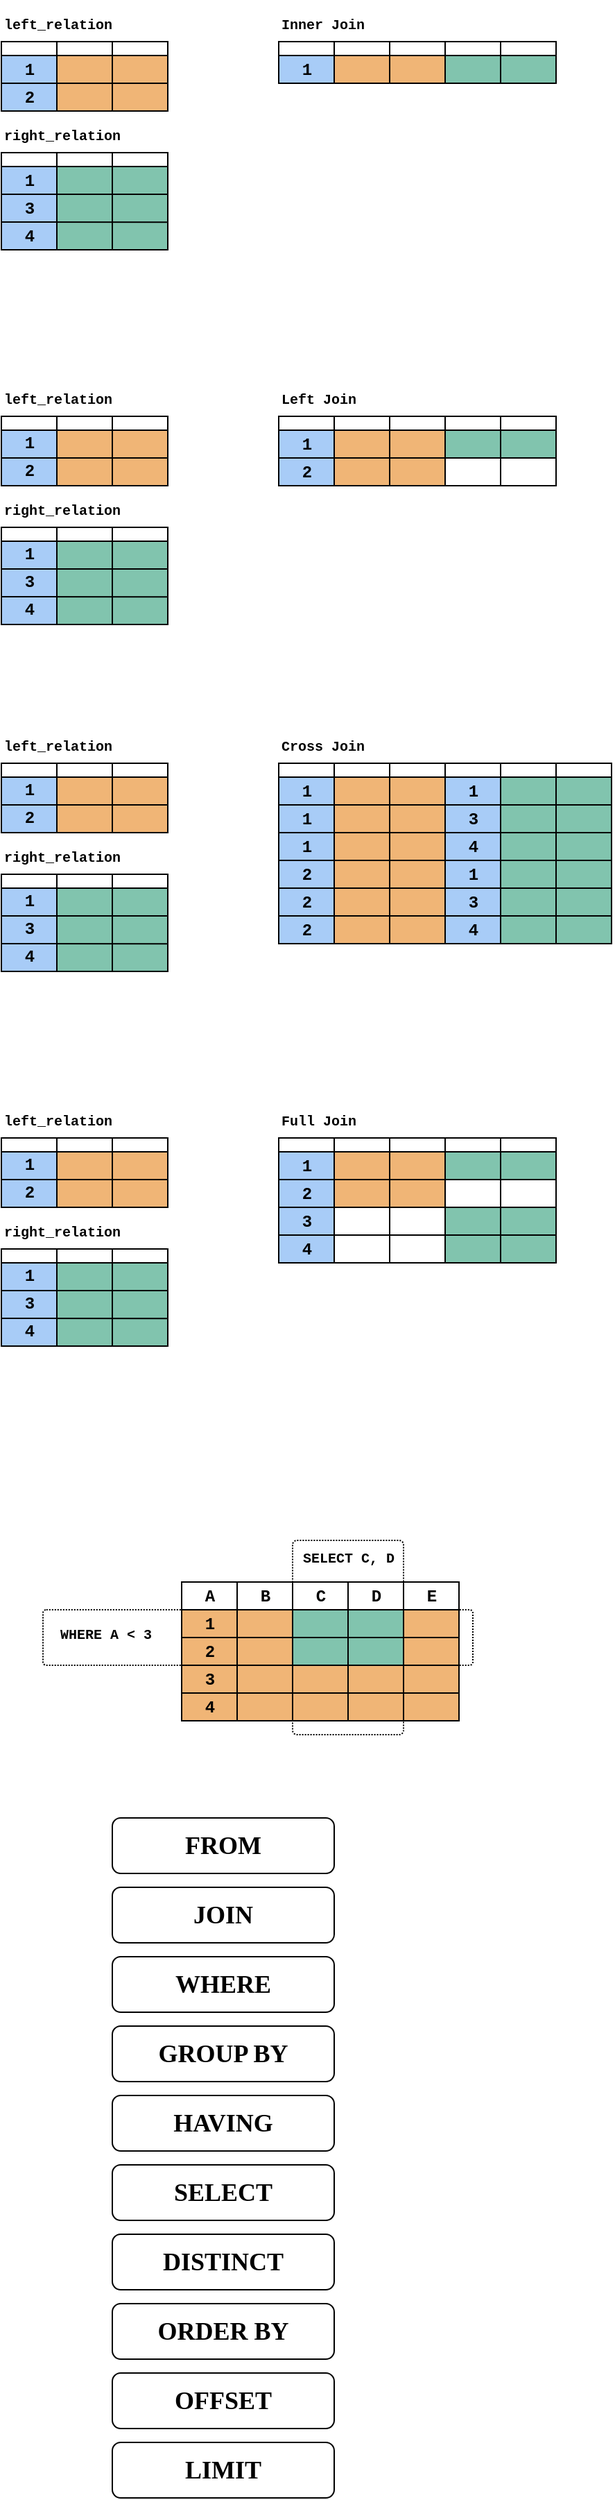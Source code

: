 <mxfile version="20.3.0" type="device" pages="3"><diagram id="5T9dfxICn7N3S70nNHvP" name="JOINS"><mxGraphModel dx="532" dy="329" grid="1" gridSize="10" guides="1" tooltips="1" connect="1" arrows="1" fold="1" page="1" pageScale="1" pageWidth="850" pageHeight="1100" math="0" shadow="0"><root><mxCell id="0"/><mxCell id="1" parent="0"/><mxCell id="zJBmIWDR50-qDCNYkhgR-75" value="" style="rounded=1;whiteSpace=wrap;html=1;strokeColor=#000000;fillColor=none;arcSize=6;dashed=1;dashPattern=1 1;fontFamily=Courier New;" parent="1" vertex="1"><mxGeometry x="70" y="1250" width="310" height="40" as="geometry"/></mxCell><mxCell id="zJBmIWDR50-qDCNYkhgR-76" value="" style="rounded=1;whiteSpace=wrap;html=1;strokeColor=#000000;fillColor=none;arcSize=4;dashed=1;dashPattern=1 1;fontFamily=Courier New;" parent="1" vertex="1"><mxGeometry x="250" y="1200" width="80" height="140" as="geometry"/></mxCell><mxCell id="IwMMO9KyCTvZ_EGXPb7w-47" value="" style="rounded=0;whiteSpace=wrap;html=1;fontFamily=Lucida Console;fontSize=6;strokeColor=#000000;strokeWidth=1;fillColor=default;gradientColor=none;" parent="1" vertex="1"><mxGeometry x="40" y="120" width="120" height="10" as="geometry"/></mxCell><mxCell id="IwMMO9KyCTvZ_EGXPb7w-48" value="" style="rounded=0;whiteSpace=wrap;html=1;fontFamily=Lucida Console;fontSize=6;strokeColor=#36393d;strokeWidth=1;fillColor=#cce5ff;" parent="1" vertex="1"><mxGeometry x="40" y="130" width="40" height="40" as="geometry"/></mxCell><mxCell id="IwMMO9KyCTvZ_EGXPb7w-49" value="" style="rounded=0;whiteSpace=wrap;html=1;fontFamily=Lucida Console;fontSize=6;strokeColor=#000000;strokeWidth=1;fillColor=#f0b576;" parent="1" vertex="1"><mxGeometry x="80" y="130" width="40" height="40" as="geometry"/></mxCell><mxCell id="IwMMO9KyCTvZ_EGXPb7w-51" value="" style="rounded=0;whiteSpace=wrap;html=1;fontFamily=Lucida Console;fontSize=6;strokeColor=#000000;strokeWidth=1;fillColor=#F0B576;" parent="1" vertex="1"><mxGeometry x="120" y="130" width="40" height="40" as="geometry"/></mxCell><mxCell id="IwMMO9KyCTvZ_EGXPb7w-52" value="" style="endArrow=none;html=1;rounded=0;fontFamily=Lucida Console;fontSize=6;entryX=1;entryY=0.5;entryDx=0;entryDy=0;exitX=0;exitY=0.5;exitDx=0;exitDy=0;startArrow=none;" parent="1" source="IwMMO9KyCTvZ_EGXPb7w-48" target="IwMMO9KyCTvZ_EGXPb7w-51" edge="1"><mxGeometry width="50" height="50" relative="1" as="geometry"><mxPoint x="50" y="230" as="sourcePoint"/><mxPoint x="100" y="180" as="targetPoint"/></mxGeometry></mxCell><mxCell id="IwMMO9KyCTvZ_EGXPb7w-53" value="1" style="text;strokeColor=default;fillColor=#A8CCF7;html=1;fontSize=12;fontStyle=1;verticalAlign=bottom;align=center;fontFamily=Courier New;" parent="1" vertex="1"><mxGeometry x="40" y="130" width="40" height="20" as="geometry"/></mxCell><mxCell id="IwMMO9KyCTvZ_EGXPb7w-55" value="2" style="text;strokeColor=default;fillColor=#A8CCF7;html=1;fontSize=12;fontStyle=1;verticalAlign=bottom;align=center;fontFamily=Courier New;" parent="1" vertex="1"><mxGeometry x="40" y="150" width="40" height="20" as="geometry"/></mxCell><mxCell id="IwMMO9KyCTvZ_EGXPb7w-56" value="" style="rounded=0;whiteSpace=wrap;html=1;fontFamily=Lucida Console;fontSize=6;strokeColor=#000000;strokeWidth=1;fillColor=none;" parent="1" vertex="1"><mxGeometry x="80" y="120" width="40" height="10" as="geometry"/></mxCell><mxCell id="IwMMO9KyCTvZ_EGXPb7w-57" value="" style="rounded=0;whiteSpace=wrap;html=1;fontFamily=Lucida Console;fontSize=6;strokeColor=#000000;strokeWidth=1;fillColor=default;gradientColor=none;" parent="1" vertex="1"><mxGeometry x="40" y="200" width="120" height="10" as="geometry"/></mxCell><mxCell id="IwMMO9KyCTvZ_EGXPb7w-58" value="" style="rounded=0;whiteSpace=wrap;html=1;fontFamily=Lucida Console;fontSize=6;strokeColor=#36393d;strokeWidth=1;fillColor=#cce5ff;" parent="1" vertex="1"><mxGeometry x="40" y="210" width="40" height="60" as="geometry"/></mxCell><mxCell id="IwMMO9KyCTvZ_EGXPb7w-59" value="" style="rounded=0;whiteSpace=wrap;html=1;fontFamily=Lucida Console;fontSize=6;strokeColor=#000000;strokeWidth=1;fillColor=#81c4ae;" parent="1" vertex="1"><mxGeometry x="80" y="210" width="40" height="60" as="geometry"/></mxCell><mxCell id="IwMMO9KyCTvZ_EGXPb7w-60" value="" style="rounded=0;whiteSpace=wrap;html=1;fontFamily=Lucida Console;fontSize=6;strokeColor=#000000;strokeWidth=1;fillColor=#81C4AE;" parent="1" vertex="1"><mxGeometry x="120" y="210" width="40" height="60" as="geometry"/></mxCell><mxCell id="IwMMO9KyCTvZ_EGXPb7w-61" value="" style="endArrow=none;html=1;rounded=0;fontFamily=Lucida Console;fontSize=6;exitX=0;exitY=0;exitDx=0;exitDy=0;startArrow=none;entryX=1;entryY=0.669;entryDx=0;entryDy=0;entryPerimeter=0;" parent="1" source="IwMMO9KyCTvZ_EGXPb7w-66" target="IwMMO9KyCTvZ_EGXPb7w-60" edge="1"><mxGeometry width="50" height="50" relative="1" as="geometry"><mxPoint x="50" y="310" as="sourcePoint"/><mxPoint x="160" y="251" as="targetPoint"/></mxGeometry></mxCell><mxCell id="IwMMO9KyCTvZ_EGXPb7w-62" value="1" style="text;strokeColor=default;fillColor=#A8CCF7;html=1;fontSize=12;fontStyle=1;verticalAlign=bottom;align=center;fontFamily=Courier New;" parent="1" vertex="1"><mxGeometry x="40" y="210" width="40" height="20" as="geometry"/></mxCell><mxCell id="IwMMO9KyCTvZ_EGXPb7w-63" value="3" style="text;strokeColor=default;fillColor=#A8CCF7;html=1;fontSize=12;fontStyle=1;verticalAlign=bottom;align=center;fontFamily=Courier New;" parent="1" vertex="1"><mxGeometry x="40" y="230" width="40" height="20" as="geometry"/></mxCell><mxCell id="IwMMO9KyCTvZ_EGXPb7w-64" value="" style="rounded=0;whiteSpace=wrap;html=1;fontFamily=Lucida Console;fontSize=6;strokeColor=#000000;strokeWidth=1;fillColor=none;" parent="1" vertex="1"><mxGeometry x="80" y="200" width="40" height="10" as="geometry"/></mxCell><mxCell id="IwMMO9KyCTvZ_EGXPb7w-66" value="4" style="text;strokeColor=default;fillColor=#A8CCF7;html=1;fontSize=12;fontStyle=1;verticalAlign=bottom;align=center;fontFamily=Courier New;" parent="1" vertex="1"><mxGeometry x="40" y="250" width="40" height="20" as="geometry"/></mxCell><mxCell id="IwMMO9KyCTvZ_EGXPb7w-67" value="" style="endArrow=none;html=1;rounded=0;fontFamily=Lucida Console;fontSize=6;exitX=0;exitY=0;exitDx=0;exitDy=0;startArrow=none;" parent="1" source="IwMMO9KyCTvZ_EGXPb7w-63" edge="1"><mxGeometry width="50" height="50" relative="1" as="geometry"><mxPoint x="48.76" y="261.28" as="sourcePoint"/><mxPoint x="160" y="230" as="targetPoint"/></mxGeometry></mxCell><mxCell id="IwMMO9KyCTvZ_EGXPb7w-68" value="&lt;font style=&quot;font-size: 10px;&quot;&gt;left_relation&lt;/font&gt;" style="text;strokeColor=none;fillColor=none;html=1;fontSize=24;fontStyle=1;verticalAlign=middle;align=left;fontFamily=Courier New;" parent="1" vertex="1"><mxGeometry x="40" y="90" width="100" height="30" as="geometry"/></mxCell><mxCell id="IwMMO9KyCTvZ_EGXPb7w-69" value="&lt;font style=&quot;font-size: 10px;&quot;&gt;right_relation&lt;/font&gt;" style="text;strokeColor=none;fillColor=none;html=1;fontSize=24;fontStyle=1;verticalAlign=middle;align=left;fontFamily=Courier New;" parent="1" vertex="1"><mxGeometry x="40" y="170" width="100" height="30" as="geometry"/></mxCell><mxCell id="IwMMO9KyCTvZ_EGXPb7w-70" value="" style="rounded=0;whiteSpace=wrap;html=1;fontFamily=Lucida Console;fontSize=6;strokeColor=#000000;strokeWidth=1;fillColor=default;gradientColor=none;" parent="1" vertex="1"><mxGeometry x="240" y="120" width="200" height="10" as="geometry"/></mxCell><mxCell id="IwMMO9KyCTvZ_EGXPb7w-71" value="" style="rounded=0;whiteSpace=wrap;html=1;fontFamily=Lucida Console;fontSize=6;strokeColor=#36393d;strokeWidth=1;fillColor=#cce5ff;" parent="1" vertex="1"><mxGeometry x="240" y="130" width="40" height="20" as="geometry"/></mxCell><mxCell id="IwMMO9KyCTvZ_EGXPb7w-72" value="" style="rounded=0;whiteSpace=wrap;html=1;fontFamily=Lucida Console;fontSize=6;strokeColor=#000000;strokeWidth=1;fillColor=#F0B576;" parent="1" vertex="1"><mxGeometry x="280" y="130" width="40" height="20" as="geometry"/></mxCell><mxCell id="IwMMO9KyCTvZ_EGXPb7w-73" value="" style="rounded=0;whiteSpace=wrap;html=1;fontFamily=Lucida Console;fontSize=6;strokeColor=#000000;strokeWidth=1;fillColor=#F0B576;" parent="1" vertex="1"><mxGeometry x="320" y="130" width="40" height="20" as="geometry"/></mxCell><mxCell id="IwMMO9KyCTvZ_EGXPb7w-75" value="1" style="text;strokeColor=default;fillColor=#a8ccf7;html=1;fontSize=12;fontStyle=1;verticalAlign=bottom;align=center;fontFamily=Courier New;" parent="1" vertex="1"><mxGeometry x="240" y="130" width="40" height="20" as="geometry"/></mxCell><mxCell id="IwMMO9KyCTvZ_EGXPb7w-77" value="" style="rounded=0;whiteSpace=wrap;html=1;fontFamily=Lucida Console;fontSize=6;strokeColor=#000000;strokeWidth=1;fillColor=none;" parent="1" vertex="1"><mxGeometry x="280" y="120" width="40" height="10" as="geometry"/></mxCell><mxCell id="IwMMO9KyCTvZ_EGXPb7w-78" value="" style="rounded=0;whiteSpace=wrap;html=1;fontFamily=Lucida Console;fontSize=6;strokeColor=#000000;strokeWidth=1;fillColor=#81C4AE;" parent="1" vertex="1"><mxGeometry x="360" y="130" width="40" height="20" as="geometry"/></mxCell><mxCell id="IwMMO9KyCTvZ_EGXPb7w-79" value="" style="rounded=0;whiteSpace=wrap;html=1;fontFamily=Lucida Console;fontSize=6;strokeColor=#000000;strokeWidth=1;fillColor=#81C4AE;" parent="1" vertex="1"><mxGeometry x="400" y="130" width="40" height="20" as="geometry"/></mxCell><mxCell id="IwMMO9KyCTvZ_EGXPb7w-80" value="" style="rounded=0;whiteSpace=wrap;html=1;fontFamily=Lucida Console;fontSize=6;strokeColor=#000000;strokeWidth=1;fillColor=none;" parent="1" vertex="1"><mxGeometry x="360" y="120" width="40" height="10" as="geometry"/></mxCell><mxCell id="IwMMO9KyCTvZ_EGXPb7w-81" value="&lt;font style=&quot;font-size: 10px;&quot;&gt;Inner Join&lt;/font&gt;" style="text;strokeColor=none;fillColor=none;html=1;fontSize=24;fontStyle=1;verticalAlign=middle;align=left;fontFamily=Courier New;" parent="1" vertex="1"><mxGeometry x="240" y="90" width="100" height="30" as="geometry"/></mxCell><mxCell id="IwMMO9KyCTvZ_EGXPb7w-82" value="" style="rounded=0;whiteSpace=wrap;html=1;fontFamily=Lucida Console;fontSize=6;strokeColor=#000000;strokeWidth=1;fillColor=default;gradientColor=none;" parent="1" vertex="1"><mxGeometry x="40" y="390" width="120" height="10" as="geometry"/></mxCell><mxCell id="IwMMO9KyCTvZ_EGXPb7w-83" value="" style="rounded=0;whiteSpace=wrap;html=1;fontFamily=Lucida Console;fontSize=6;strokeColor=#36393d;strokeWidth=1;fillColor=#cce5ff;" parent="1" vertex="1"><mxGeometry x="40" y="400" width="40" height="40" as="geometry"/></mxCell><mxCell id="IwMMO9KyCTvZ_EGXPb7w-84" value="" style="rounded=0;whiteSpace=wrap;html=1;fontFamily=Lucida Console;fontSize=6;strokeColor=#000000;strokeWidth=1;fillColor=#F0B576;" parent="1" vertex="1"><mxGeometry x="80" y="400" width="40" height="40" as="geometry"/></mxCell><mxCell id="IwMMO9KyCTvZ_EGXPb7w-85" value="" style="rounded=0;whiteSpace=wrap;html=1;fontFamily=Lucida Console;fontSize=6;strokeColor=#000000;strokeWidth=1;fillColor=#F0B576;" parent="1" vertex="1"><mxGeometry x="120" y="400" width="40" height="40" as="geometry"/></mxCell><mxCell id="IwMMO9KyCTvZ_EGXPb7w-86" value="" style="endArrow=none;html=1;rounded=0;fontFamily=Lucida Console;fontSize=6;entryX=1;entryY=0.5;entryDx=0;entryDy=0;exitX=0;exitY=0.5;exitDx=0;exitDy=0;startArrow=none;" parent="1" source="IwMMO9KyCTvZ_EGXPb7w-83" target="IwMMO9KyCTvZ_EGXPb7w-85" edge="1"><mxGeometry width="50" height="50" relative="1" as="geometry"><mxPoint x="50" y="500" as="sourcePoint"/><mxPoint x="100" y="450" as="targetPoint"/></mxGeometry></mxCell><mxCell id="IwMMO9KyCTvZ_EGXPb7w-87" value="1" style="text;strokeColor=default;fillColor=#A8CCF7;html=1;fontSize=12;fontStyle=1;verticalAlign=middle;align=center;fontFamily=Lucida Console;" parent="1" vertex="1"><mxGeometry x="40" y="400" width="40" height="20" as="geometry"/></mxCell><mxCell id="IwMMO9KyCTvZ_EGXPb7w-88" value="2" style="text;strokeColor=default;fillColor=#A8CCF7;html=1;fontSize=12;fontStyle=1;verticalAlign=middle;align=center;fontFamily=Lucida Console;" parent="1" vertex="1"><mxGeometry x="40" y="420" width="40" height="20" as="geometry"/></mxCell><mxCell id="IwMMO9KyCTvZ_EGXPb7w-89" value="" style="rounded=0;whiteSpace=wrap;html=1;fontFamily=Lucida Console;fontSize=6;strokeColor=#000000;strokeWidth=1;fillColor=none;" parent="1" vertex="1"><mxGeometry x="80" y="390" width="40" height="10" as="geometry"/></mxCell><mxCell id="IwMMO9KyCTvZ_EGXPb7w-90" value="" style="rounded=0;whiteSpace=wrap;html=1;fontFamily=Lucida Console;fontSize=6;strokeColor=#000000;strokeWidth=1;fillColor=default;gradientColor=none;" parent="1" vertex="1"><mxGeometry x="40" y="470" width="120" height="10" as="geometry"/></mxCell><mxCell id="IwMMO9KyCTvZ_EGXPb7w-91" value="" style="rounded=0;whiteSpace=wrap;html=1;fontFamily=Lucida Console;fontSize=6;strokeColor=#36393d;strokeWidth=1;fillColor=#cce5ff;" parent="1" vertex="1"><mxGeometry x="40" y="480" width="40" height="60" as="geometry"/></mxCell><mxCell id="IwMMO9KyCTvZ_EGXPb7w-92" value="" style="rounded=0;whiteSpace=wrap;html=1;fontFamily=Lucida Console;fontSize=6;strokeColor=#000000;strokeWidth=1;fillColor=#81C4AE;" parent="1" vertex="1"><mxGeometry x="80" y="480" width="40" height="60" as="geometry"/></mxCell><mxCell id="IwMMO9KyCTvZ_EGXPb7w-93" value="" style="rounded=0;whiteSpace=wrap;html=1;fontFamily=Lucida Console;fontSize=6;strokeColor=#000000;strokeWidth=1;fillColor=#81C4AE;" parent="1" vertex="1"><mxGeometry x="120" y="480" width="40" height="60" as="geometry"/></mxCell><mxCell id="IwMMO9KyCTvZ_EGXPb7w-94" value="" style="endArrow=none;html=1;rounded=0;fontFamily=Lucida Console;fontSize=6;exitX=0;exitY=0;exitDx=0;exitDy=0;startArrow=none;entryX=1;entryY=0.669;entryDx=0;entryDy=0;entryPerimeter=0;" parent="1" source="IwMMO9KyCTvZ_EGXPb7w-98" target="IwMMO9KyCTvZ_EGXPb7w-93" edge="1"><mxGeometry width="50" height="50" relative="1" as="geometry"><mxPoint x="50" y="580" as="sourcePoint"/><mxPoint x="160" y="521" as="targetPoint"/></mxGeometry></mxCell><mxCell id="IwMMO9KyCTvZ_EGXPb7w-95" value="1" style="text;strokeColor=default;fillColor=#A8CCF7;html=1;fontSize=12;fontStyle=1;verticalAlign=middle;align=center;fontFamily=Lucida Console;" parent="1" vertex="1"><mxGeometry x="40" y="480" width="40" height="20" as="geometry"/></mxCell><mxCell id="IwMMO9KyCTvZ_EGXPb7w-96" value="3" style="text;strokeColor=default;fillColor=#A8CCF7;html=1;fontSize=12;fontStyle=1;verticalAlign=middle;align=center;fontFamily=Courier New;" parent="1" vertex="1"><mxGeometry x="40" y="500" width="40" height="20" as="geometry"/></mxCell><mxCell id="IwMMO9KyCTvZ_EGXPb7w-97" value="" style="rounded=0;whiteSpace=wrap;html=1;fontFamily=Lucida Console;fontSize=6;strokeColor=#000000;strokeWidth=1;fillColor=none;" parent="1" vertex="1"><mxGeometry x="80" y="470" width="40" height="10" as="geometry"/></mxCell><mxCell id="IwMMO9KyCTvZ_EGXPb7w-98" value="4" style="text;strokeColor=default;fillColor=#A8CCF7;html=1;fontSize=12;fontStyle=1;verticalAlign=middle;align=center;fontFamily=Courier New;" parent="1" vertex="1"><mxGeometry x="40" y="520" width="40" height="20" as="geometry"/></mxCell><mxCell id="IwMMO9KyCTvZ_EGXPb7w-99" value="" style="endArrow=none;html=1;rounded=0;fontFamily=Lucida Console;fontSize=6;exitX=0;exitY=0;exitDx=0;exitDy=0;startArrow=none;" parent="1" source="IwMMO9KyCTvZ_EGXPb7w-96" edge="1"><mxGeometry width="50" height="50" relative="1" as="geometry"><mxPoint x="48.76" y="531.28" as="sourcePoint"/><mxPoint x="160" y="500" as="targetPoint"/></mxGeometry></mxCell><mxCell id="IwMMO9KyCTvZ_EGXPb7w-100" value="&lt;font style=&quot;font-size: 10px;&quot;&gt;left_relation&lt;/font&gt;" style="text;strokeColor=none;fillColor=none;html=1;fontSize=24;fontStyle=1;verticalAlign=middle;align=left;fontFamily=Courier New;" parent="1" vertex="1"><mxGeometry x="40" y="360" width="100" height="30" as="geometry"/></mxCell><mxCell id="IwMMO9KyCTvZ_EGXPb7w-101" value="&lt;font style=&quot;font-size: 10px;&quot;&gt;right_relation&lt;/font&gt;" style="text;strokeColor=none;fillColor=none;html=1;fontSize=24;fontStyle=1;verticalAlign=middle;align=left;fontFamily=Courier New;" parent="1" vertex="1"><mxGeometry x="40" y="440" width="100" height="30" as="geometry"/></mxCell><mxCell id="IwMMO9KyCTvZ_EGXPb7w-102" value="" style="rounded=0;whiteSpace=wrap;html=1;fontFamily=Lucida Console;fontSize=6;strokeColor=#000000;strokeWidth=1;fillColor=default;gradientColor=none;" parent="1" vertex="1"><mxGeometry x="240" y="390" width="200" height="10" as="geometry"/></mxCell><mxCell id="IwMMO9KyCTvZ_EGXPb7w-103" value="" style="rounded=0;whiteSpace=wrap;html=1;fontFamily=Lucida Console;fontSize=6;strokeColor=#36393d;strokeWidth=1;fillColor=#cce5ff;" parent="1" vertex="1"><mxGeometry x="240" y="400" width="40" height="40" as="geometry"/></mxCell><mxCell id="IwMMO9KyCTvZ_EGXPb7w-104" value="" style="rounded=0;whiteSpace=wrap;html=1;fontFamily=Lucida Console;fontSize=6;strokeColor=#000000;strokeWidth=1;fillColor=#F0B576;" parent="1" vertex="1"><mxGeometry x="280" y="400" width="40" height="40" as="geometry"/></mxCell><mxCell id="IwMMO9KyCTvZ_EGXPb7w-105" value="" style="rounded=0;whiteSpace=wrap;html=1;fontFamily=Lucida Console;fontSize=6;strokeColor=#000000;strokeWidth=1;fillColor=#F0B576;" parent="1" vertex="1"><mxGeometry x="320" y="400" width="40" height="40" as="geometry"/></mxCell><mxCell id="IwMMO9KyCTvZ_EGXPb7w-106" value="1" style="text;strokeColor=default;fillColor=#A8CCF7;html=1;fontSize=12;fontStyle=1;verticalAlign=bottom;align=center;fontFamily=Lucida Console;" parent="1" vertex="1"><mxGeometry x="240" y="400" width="40" height="20" as="geometry"/></mxCell><mxCell id="IwMMO9KyCTvZ_EGXPb7w-107" value="" style="rounded=0;whiteSpace=wrap;html=1;fontFamily=Lucida Console;fontSize=6;strokeColor=#000000;strokeWidth=1;fillColor=none;" parent="1" vertex="1"><mxGeometry x="280" y="390" width="40" height="10" as="geometry"/></mxCell><mxCell id="IwMMO9KyCTvZ_EGXPb7w-108" value="" style="rounded=0;whiteSpace=wrap;html=1;fontFamily=Lucida Console;fontSize=6;strokeColor=#000000;strokeWidth=1;fillColor=#81C4AE;" parent="1" vertex="1"><mxGeometry x="360" y="400" width="40" height="20" as="geometry"/></mxCell><mxCell id="IwMMO9KyCTvZ_EGXPb7w-109" value="" style="rounded=0;whiteSpace=wrap;html=1;fontFamily=Lucida Console;fontSize=6;strokeColor=#000000;strokeWidth=1;fillColor=#81C4AE;" parent="1" vertex="1"><mxGeometry x="400" y="400" width="40" height="20" as="geometry"/></mxCell><mxCell id="IwMMO9KyCTvZ_EGXPb7w-110" value="" style="rounded=0;whiteSpace=wrap;html=1;fontFamily=Lucida Console;fontSize=6;strokeColor=#000000;strokeWidth=1;fillColor=none;" parent="1" vertex="1"><mxGeometry x="360" y="390" width="40" height="10" as="geometry"/></mxCell><mxCell id="IwMMO9KyCTvZ_EGXPb7w-111" value="&lt;font style=&quot;font-size: 10px;&quot;&gt;Left Join&lt;/font&gt;" style="text;strokeColor=none;fillColor=none;html=1;fontSize=24;fontStyle=1;verticalAlign=middle;align=left;fontFamily=Courier New;" parent="1" vertex="1"><mxGeometry x="240" y="360" width="100" height="30" as="geometry"/></mxCell><mxCell id="IwMMO9KyCTvZ_EGXPb7w-112" value="2" style="text;strokeColor=default;fillColor=#A8CCF7;html=1;fontSize=12;fontStyle=1;verticalAlign=bottom;align=center;fontFamily=Courier New;" parent="1" vertex="1"><mxGeometry x="240" y="420" width="40" height="20" as="geometry"/></mxCell><mxCell id="IwMMO9KyCTvZ_EGXPb7w-113" value="" style="endArrow=none;html=1;rounded=0;fontFamily=Lucida Console;fontSize=6;entryX=1;entryY=0.5;entryDx=0;entryDy=0;exitX=0;exitY=0.5;exitDx=0;exitDy=0;startArrow=none;" parent="1" edge="1"><mxGeometry width="50" height="50" relative="1" as="geometry"><mxPoint x="240" y="420" as="sourcePoint"/><mxPoint x="360" y="420" as="targetPoint"/></mxGeometry></mxCell><mxCell id="IwMMO9KyCTvZ_EGXPb7w-115" value="" style="rounded=0;whiteSpace=wrap;html=1;fontFamily=Lucida Console;fontSize=6;strokeColor=#000000;strokeWidth=1;fillColor=none;" parent="1" vertex="1"><mxGeometry x="400" y="420" width="40" height="20" as="geometry"/></mxCell><mxCell id="IwMMO9KyCTvZ_EGXPb7w-116" value="" style="rounded=0;whiteSpace=wrap;html=1;fontFamily=Lucida Console;fontSize=6;strokeColor=#000000;strokeWidth=1;fillColor=none;" parent="1" vertex="1"><mxGeometry x="360" y="420" width="40" height="20" as="geometry"/></mxCell><mxCell id="IwMMO9KyCTvZ_EGXPb7w-117" value="" style="rounded=0;whiteSpace=wrap;html=1;fontFamily=Courier New;fontSize=6;strokeColor=#000000;strokeWidth=1;fillColor=default;gradientColor=none;" parent="1" vertex="1"><mxGeometry x="40" y="640" width="120" height="10" as="geometry"/></mxCell><mxCell id="IwMMO9KyCTvZ_EGXPb7w-118" value="" style="rounded=0;whiteSpace=wrap;html=1;fontFamily=Courier New;fontSize=6;strokeColor=#36393d;strokeWidth=1;fillColor=#cce5ff;" parent="1" vertex="1"><mxGeometry x="40" y="650" width="40" height="40" as="geometry"/></mxCell><mxCell id="IwMMO9KyCTvZ_EGXPb7w-119" value="" style="rounded=0;whiteSpace=wrap;html=1;fontFamily=Courier New;fontSize=6;strokeColor=#000000;strokeWidth=1;fillColor=#F0B576;" parent="1" vertex="1"><mxGeometry x="80" y="650" width="40" height="40" as="geometry"/></mxCell><mxCell id="IwMMO9KyCTvZ_EGXPb7w-120" value="" style="rounded=0;whiteSpace=wrap;html=1;fontFamily=Courier New;fontSize=6;strokeColor=#000000;strokeWidth=1;fillColor=#F0B576;" parent="1" vertex="1"><mxGeometry x="120" y="650" width="40" height="40" as="geometry"/></mxCell><mxCell id="IwMMO9KyCTvZ_EGXPb7w-121" value="" style="endArrow=none;html=1;rounded=0;fontFamily=Courier New;fontSize=6;entryX=1;entryY=0.5;entryDx=0;entryDy=0;exitX=0;exitY=0.5;exitDx=0;exitDy=0;startArrow=none;" parent="1" source="IwMMO9KyCTvZ_EGXPb7w-118" target="IwMMO9KyCTvZ_EGXPb7w-120" edge="1"><mxGeometry width="50" height="50" relative="1" as="geometry"><mxPoint x="50" y="750" as="sourcePoint"/><mxPoint x="100" y="700" as="targetPoint"/></mxGeometry></mxCell><mxCell id="IwMMO9KyCTvZ_EGXPb7w-122" value="1" style="text;strokeColor=default;fillColor=#A8CCF7;html=1;fontSize=12;fontStyle=1;verticalAlign=middle;align=center;fontFamily=Courier New;" parent="1" vertex="1"><mxGeometry x="40" y="650" width="40" height="20" as="geometry"/></mxCell><mxCell id="IwMMO9KyCTvZ_EGXPb7w-123" value="2" style="text;strokeColor=default;fillColor=#A8CCF7;html=1;fontSize=12;fontStyle=1;verticalAlign=middle;align=center;fontFamily=Courier New;" parent="1" vertex="1"><mxGeometry x="40" y="670" width="40" height="20" as="geometry"/></mxCell><mxCell id="IwMMO9KyCTvZ_EGXPb7w-124" value="" style="rounded=0;whiteSpace=wrap;html=1;fontFamily=Courier New;fontSize=6;strokeColor=#000000;strokeWidth=1;fillColor=none;" parent="1" vertex="1"><mxGeometry x="80" y="640" width="40" height="10" as="geometry"/></mxCell><mxCell id="IwMMO9KyCTvZ_EGXPb7w-125" value="" style="rounded=0;whiteSpace=wrap;html=1;fontFamily=Courier New;fontSize=6;strokeColor=#000000;strokeWidth=1;fillColor=default;gradientColor=none;" parent="1" vertex="1"><mxGeometry x="40" y="720" width="120" height="10" as="geometry"/></mxCell><mxCell id="IwMMO9KyCTvZ_EGXPb7w-126" value="" style="rounded=0;whiteSpace=wrap;html=1;fontFamily=Courier New;fontSize=6;strokeColor=#36393d;strokeWidth=1;fillColor=#cce5ff;" parent="1" vertex="1"><mxGeometry x="40" y="730" width="40" height="60" as="geometry"/></mxCell><mxCell id="IwMMO9KyCTvZ_EGXPb7w-127" value="" style="rounded=0;whiteSpace=wrap;html=1;fontFamily=Courier New;fontSize=6;strokeColor=#000000;strokeWidth=1;fillColor=#81C4AE;" parent="1" vertex="1"><mxGeometry x="80" y="730" width="40" height="60" as="geometry"/></mxCell><mxCell id="IwMMO9KyCTvZ_EGXPb7w-128" value="" style="rounded=0;whiteSpace=wrap;html=1;fontFamily=Courier New;fontSize=6;strokeColor=#000000;strokeWidth=1;fillColor=#81C4AE;" parent="1" vertex="1"><mxGeometry x="120" y="730" width="40" height="60" as="geometry"/></mxCell><mxCell id="IwMMO9KyCTvZ_EGXPb7w-129" value="" style="endArrow=none;html=1;rounded=0;fontFamily=Courier New;fontSize=6;exitX=0;exitY=0;exitDx=0;exitDy=0;startArrow=none;entryX=1;entryY=0.669;entryDx=0;entryDy=0;entryPerimeter=0;" parent="1" source="IwMMO9KyCTvZ_EGXPb7w-133" target="IwMMO9KyCTvZ_EGXPb7w-128" edge="1"><mxGeometry width="50" height="50" relative="1" as="geometry"><mxPoint x="50" y="830" as="sourcePoint"/><mxPoint x="160" y="771" as="targetPoint"/></mxGeometry></mxCell><mxCell id="IwMMO9KyCTvZ_EGXPb7w-130" value="1" style="text;strokeColor=default;fillColor=#A8CCF7;html=1;fontSize=12;fontStyle=1;verticalAlign=middle;align=center;fontFamily=Courier New;" parent="1" vertex="1"><mxGeometry x="40" y="730" width="40" height="20" as="geometry"/></mxCell><mxCell id="IwMMO9KyCTvZ_EGXPb7w-131" value="3" style="text;strokeColor=default;fillColor=#A8CCF7;html=1;fontSize=12;fontStyle=1;verticalAlign=middle;align=center;fontFamily=Courier New;" parent="1" vertex="1"><mxGeometry x="40" y="750" width="40" height="20" as="geometry"/></mxCell><mxCell id="IwMMO9KyCTvZ_EGXPb7w-132" value="" style="rounded=0;whiteSpace=wrap;html=1;fontFamily=Courier New;fontSize=6;strokeColor=#000000;strokeWidth=1;fillColor=none;" parent="1" vertex="1"><mxGeometry x="80" y="720" width="40" height="10" as="geometry"/></mxCell><mxCell id="IwMMO9KyCTvZ_EGXPb7w-133" value="4" style="text;strokeColor=default;fillColor=#A8CCF7;html=1;fontSize=12;fontStyle=1;verticalAlign=middle;align=center;fontFamily=Courier New;" parent="1" vertex="1"><mxGeometry x="40" y="770" width="40" height="20" as="geometry"/></mxCell><mxCell id="IwMMO9KyCTvZ_EGXPb7w-134" value="" style="endArrow=none;html=1;rounded=0;fontFamily=Courier New;fontSize=6;exitX=0;exitY=0;exitDx=0;exitDy=0;startArrow=none;" parent="1" source="IwMMO9KyCTvZ_EGXPb7w-131" edge="1"><mxGeometry width="50" height="50" relative="1" as="geometry"><mxPoint x="48.76" y="781.28" as="sourcePoint"/><mxPoint x="160" y="750" as="targetPoint"/></mxGeometry></mxCell><mxCell id="IwMMO9KyCTvZ_EGXPb7w-135" value="&lt;font style=&quot;font-size: 10px;&quot;&gt;left_relation&lt;/font&gt;" style="text;strokeColor=none;fillColor=none;html=1;fontSize=24;fontStyle=1;verticalAlign=middle;align=left;fontFamily=Courier New;" parent="1" vertex="1"><mxGeometry x="40" y="610" width="100" height="30" as="geometry"/></mxCell><mxCell id="IwMMO9KyCTvZ_EGXPb7w-136" value="&lt;font style=&quot;font-size: 10px;&quot;&gt;right_relation&lt;/font&gt;" style="text;strokeColor=none;fillColor=none;html=1;fontSize=24;fontStyle=1;verticalAlign=middle;align=left;fontFamily=Courier New;" parent="1" vertex="1"><mxGeometry x="40" y="690" width="100" height="30" as="geometry"/></mxCell><mxCell id="IwMMO9KyCTvZ_EGXPb7w-137" value="" style="rounded=0;whiteSpace=wrap;html=1;fontFamily=Courier New;fontSize=6;strokeColor=#000000;strokeWidth=1;fillColor=default;gradientColor=none;" parent="1" vertex="1"><mxGeometry x="240" y="640" width="120" height="10" as="geometry"/></mxCell><mxCell id="IwMMO9KyCTvZ_EGXPb7w-138" value="" style="rounded=0;whiteSpace=wrap;html=1;fontFamily=Courier New;fontSize=6;strokeColor=#36393d;strokeWidth=1;fillColor=#cce5ff;" parent="1" vertex="1"><mxGeometry x="240" y="650" width="40" height="120" as="geometry"/></mxCell><mxCell id="IwMMO9KyCTvZ_EGXPb7w-139" value="" style="rounded=0;whiteSpace=wrap;html=1;fontFamily=Courier New;fontSize=6;strokeColor=#000000;strokeWidth=1;fillColor=#F0B576;" parent="1" vertex="1"><mxGeometry x="280" y="650" width="40" height="120" as="geometry"/></mxCell><mxCell id="IwMMO9KyCTvZ_EGXPb7w-140" value="" style="rounded=0;whiteSpace=wrap;html=1;fontFamily=Courier New;fontSize=6;strokeColor=#000000;strokeWidth=1;fillColor=#F0B576;" parent="1" vertex="1"><mxGeometry x="320" y="650" width="40" height="120" as="geometry"/></mxCell><mxCell id="IwMMO9KyCTvZ_EGXPb7w-141" value="1" style="text;strokeColor=default;fillColor=#A8CCF7;html=1;fontSize=12;fontStyle=1;verticalAlign=bottom;align=center;fontFamily=Courier New;" parent="1" vertex="1"><mxGeometry x="240" y="650" width="40" height="20" as="geometry"/></mxCell><mxCell id="IwMMO9KyCTvZ_EGXPb7w-142" value="" style="rounded=0;whiteSpace=wrap;html=1;fontFamily=Courier New;fontSize=6;strokeColor=#000000;strokeWidth=1;fillColor=none;" parent="1" vertex="1"><mxGeometry x="280" y="640" width="40" height="10" as="geometry"/></mxCell><mxCell id="IwMMO9KyCTvZ_EGXPb7w-146" value="&lt;font style=&quot;font-size: 10px;&quot;&gt;Cross Join&lt;/font&gt;" style="text;strokeColor=none;fillColor=none;html=1;fontSize=24;fontStyle=1;verticalAlign=middle;align=left;fontFamily=Courier New;" parent="1" vertex="1"><mxGeometry x="240" y="610" width="100" height="30" as="geometry"/></mxCell><mxCell id="IwMMO9KyCTvZ_EGXPb7w-147" value="1" style="text;strokeColor=default;fillColor=#A8CCF7;html=1;fontSize=12;fontStyle=1;verticalAlign=bottom;align=center;fontFamily=Courier New;" parent="1" vertex="1"><mxGeometry x="240" y="670" width="40" height="20" as="geometry"/></mxCell><mxCell id="IwMMO9KyCTvZ_EGXPb7w-155" value="" style="rounded=0;whiteSpace=wrap;html=1;fontFamily=Lucida Console;fontSize=6;strokeColor=#000000;strokeWidth=1;fillColor=default;gradientColor=none;" parent="1" vertex="1"><mxGeometry x="360" y="640" width="120" height="10" as="geometry"/></mxCell><mxCell id="IwMMO9KyCTvZ_EGXPb7w-156" value="" style="rounded=0;whiteSpace=wrap;html=1;fontFamily=Courier New;fontSize=6;strokeColor=#36393d;strokeWidth=1;fillColor=#cce5ff;" parent="1" vertex="1"><mxGeometry x="360" y="650" width="40" height="120" as="geometry"/></mxCell><mxCell id="IwMMO9KyCTvZ_EGXPb7w-157" value="" style="rounded=0;whiteSpace=wrap;html=1;fontFamily=Courier New;fontSize=6;strokeColor=#000000;strokeWidth=1;fillColor=#81C4AE;" parent="1" vertex="1"><mxGeometry x="400" y="650" width="40" height="120" as="geometry"/></mxCell><mxCell id="IwMMO9KyCTvZ_EGXPb7w-158" value="" style="rounded=0;whiteSpace=wrap;html=1;fontFamily=Lucida Console;fontSize=6;strokeColor=#000000;strokeWidth=1;fillColor=#81C4AE;" parent="1" vertex="1"><mxGeometry x="440" y="650" width="40" height="120" as="geometry"/></mxCell><mxCell id="IwMMO9KyCTvZ_EGXPb7w-159" value="" style="endArrow=none;html=1;rounded=0;fontFamily=Lucida Console;fontSize=6;startArrow=none;" parent="1" edge="1"><mxGeometry width="50" height="50" relative="1" as="geometry"><mxPoint x="240" y="690" as="sourcePoint"/><mxPoint x="480" y="690" as="targetPoint"/></mxGeometry></mxCell><mxCell id="IwMMO9KyCTvZ_EGXPb7w-160" value="1" style="text;strokeColor=default;fillColor=#A8CCF7;html=1;fontSize=12;fontStyle=1;verticalAlign=bottom;align=center;fontFamily=Courier New;" parent="1" vertex="1"><mxGeometry x="360" y="650" width="40" height="20" as="geometry"/></mxCell><mxCell id="IwMMO9KyCTvZ_EGXPb7w-161" value="3" style="text;strokeColor=default;fillColor=#A8CCF7;html=1;fontSize=12;fontStyle=1;verticalAlign=bottom;align=center;fontFamily=Courier New;" parent="1" vertex="1"><mxGeometry x="360" y="670" width="40" height="20" as="geometry"/></mxCell><mxCell id="IwMMO9KyCTvZ_EGXPb7w-162" value="" style="rounded=0;whiteSpace=wrap;html=1;fontFamily=Courier New;fontSize=6;strokeColor=#000000;strokeWidth=1;fillColor=none;" parent="1" vertex="1"><mxGeometry x="400" y="640" width="40" height="10" as="geometry"/></mxCell><mxCell id="IwMMO9KyCTvZ_EGXPb7w-163" value="4" style="text;strokeColor=default;fillColor=#A8CCF7;html=1;fontSize=12;fontStyle=1;verticalAlign=bottom;align=center;fontFamily=Courier New;" parent="1" vertex="1"><mxGeometry x="360" y="690" width="40" height="20" as="geometry"/></mxCell><mxCell id="IwMMO9KyCTvZ_EGXPb7w-165" value="" style="endArrow=none;html=1;rounded=0;fontFamily=Lucida Console;fontSize=6;startArrow=none;" parent="1" edge="1"><mxGeometry width="50" height="50" relative="1" as="geometry"><mxPoint x="240" y="710" as="sourcePoint"/><mxPoint x="480" y="710" as="targetPoint"/></mxGeometry></mxCell><mxCell id="IwMMO9KyCTvZ_EGXPb7w-166" value="" style="endArrow=none;html=1;rounded=0;fontFamily=Lucida Console;fontSize=6;startArrow=none;" parent="1" edge="1"><mxGeometry width="50" height="50" relative="1" as="geometry"><mxPoint x="240" y="730" as="sourcePoint"/><mxPoint x="480" y="730" as="targetPoint"/></mxGeometry></mxCell><mxCell id="IwMMO9KyCTvZ_EGXPb7w-167" value="" style="endArrow=none;html=1;rounded=0;fontFamily=Lucida Console;fontSize=6;startArrow=none;" parent="1" edge="1"><mxGeometry width="50" height="50" relative="1" as="geometry"><mxPoint x="240" y="750" as="sourcePoint"/><mxPoint x="480" y="750" as="targetPoint"/></mxGeometry></mxCell><mxCell id="IwMMO9KyCTvZ_EGXPb7w-168" value="" style="endArrow=none;html=1;rounded=0;fontFamily=Lucida Console;fontSize=6;startArrow=none;" parent="1" edge="1"><mxGeometry width="50" height="50" relative="1" as="geometry"><mxPoint x="240" y="670" as="sourcePoint"/><mxPoint x="480" y="670" as="targetPoint"/></mxGeometry></mxCell><mxCell id="IwMMO9KyCTvZ_EGXPb7w-169" value="1" style="text;strokeColor=default;fillColor=#A8CCF7;html=1;fontSize=12;fontStyle=1;verticalAlign=bottom;align=center;fontFamily=Courier New;" parent="1" vertex="1"><mxGeometry x="360" y="710" width="40" height="20" as="geometry"/></mxCell><mxCell id="IwMMO9KyCTvZ_EGXPb7w-170" value="3" style="text;strokeColor=default;fillColor=#A8CCF7;html=1;fontSize=12;fontStyle=1;verticalAlign=bottom;align=center;fontFamily=Courier New;" parent="1" vertex="1"><mxGeometry x="360" y="730" width="40" height="20" as="geometry"/></mxCell><mxCell id="IwMMO9KyCTvZ_EGXPb7w-171" value="4" style="text;strokeColor=default;fillColor=#A8CCF7;html=1;fontSize=12;fontStyle=1;verticalAlign=bottom;align=center;fontFamily=Courier New;" parent="1" vertex="1"><mxGeometry x="360" y="750" width="40" height="20" as="geometry"/></mxCell><mxCell id="IwMMO9KyCTvZ_EGXPb7w-176" value="1" style="text;strokeColor=default;fillColor=#A8CCF7;html=1;fontSize=12;fontStyle=1;verticalAlign=bottom;align=center;fontFamily=Courier New;" parent="1" vertex="1"><mxGeometry x="240" y="690" width="40" height="20" as="geometry"/></mxCell><mxCell id="IwMMO9KyCTvZ_EGXPb7w-177" value="2" style="text;strokeColor=none;fillColor=none;html=1;fontSize=12;fontStyle=1;verticalAlign=bottom;align=center;fontFamily=Courier New;" parent="1" vertex="1"><mxGeometry x="240" y="710" width="40" height="20" as="geometry"/></mxCell><mxCell id="IwMMO9KyCTvZ_EGXPb7w-178" value="2" style="text;strokeColor=none;fillColor=none;html=1;fontSize=12;fontStyle=1;verticalAlign=bottom;align=center;fontFamily=Courier New;" parent="1" vertex="1"><mxGeometry x="240" y="730" width="40" height="20" as="geometry"/></mxCell><mxCell id="IwMMO9KyCTvZ_EGXPb7w-179" value="2" style="text;strokeColor=none;fillColor=none;html=1;fontSize=12;fontStyle=1;verticalAlign=bottom;align=center;fontFamily=Courier New;" parent="1" vertex="1"><mxGeometry x="240" y="750" width="40" height="20" as="geometry"/></mxCell><mxCell id="IwMMO9KyCTvZ_EGXPb7w-180" value="" style="rounded=0;whiteSpace=wrap;html=1;fontFamily=Courier New;fontSize=6;strokeColor=#000000;strokeWidth=1;fillColor=default;gradientColor=none;" parent="1" vertex="1"><mxGeometry x="40" y="910" width="120" height="10" as="geometry"/></mxCell><mxCell id="IwMMO9KyCTvZ_EGXPb7w-181" value="" style="rounded=0;whiteSpace=wrap;html=1;fontFamily=Courier New;fontSize=6;strokeColor=#36393d;strokeWidth=1;fillColor=#cce5ff;" parent="1" vertex="1"><mxGeometry x="40" y="920" width="40" height="40" as="geometry"/></mxCell><mxCell id="IwMMO9KyCTvZ_EGXPb7w-182" value="" style="rounded=0;whiteSpace=wrap;html=1;fontFamily=Courier New;fontSize=6;strokeColor=#000000;strokeWidth=1;fillColor=#F0B576;" parent="1" vertex="1"><mxGeometry x="80" y="920" width="40" height="40" as="geometry"/></mxCell><mxCell id="IwMMO9KyCTvZ_EGXPb7w-183" value="" style="rounded=0;whiteSpace=wrap;html=1;fontFamily=Courier New;fontSize=6;strokeColor=#000000;strokeWidth=1;fillColor=#F0B576;" parent="1" vertex="1"><mxGeometry x="120" y="920" width="40" height="40" as="geometry"/></mxCell><mxCell id="IwMMO9KyCTvZ_EGXPb7w-184" value="" style="endArrow=none;html=1;rounded=0;fontFamily=Courier New;fontSize=6;entryX=1;entryY=0.5;entryDx=0;entryDy=0;exitX=0;exitY=0.5;exitDx=0;exitDy=0;startArrow=none;" parent="1" source="IwMMO9KyCTvZ_EGXPb7w-181" target="IwMMO9KyCTvZ_EGXPb7w-183" edge="1"><mxGeometry width="50" height="50" relative="1" as="geometry"><mxPoint x="50" y="1020" as="sourcePoint"/><mxPoint x="100" y="970" as="targetPoint"/></mxGeometry></mxCell><mxCell id="IwMMO9KyCTvZ_EGXPb7w-185" value="1" style="text;strokeColor=default;fillColor=#A8CCF7;html=1;fontSize=12;fontStyle=1;verticalAlign=middle;align=center;fontFamily=Courier New;" parent="1" vertex="1"><mxGeometry x="40" y="920" width="40" height="20" as="geometry"/></mxCell><mxCell id="IwMMO9KyCTvZ_EGXPb7w-186" value="2" style="text;strokeColor=default;fillColor=#A8CCF7;html=1;fontSize=12;fontStyle=1;verticalAlign=middle;align=center;fontFamily=Courier New;" parent="1" vertex="1"><mxGeometry x="40" y="940" width="40" height="20" as="geometry"/></mxCell><mxCell id="IwMMO9KyCTvZ_EGXPb7w-187" value="" style="rounded=0;whiteSpace=wrap;html=1;fontFamily=Courier New;fontSize=6;strokeColor=#000000;strokeWidth=1;fillColor=none;" parent="1" vertex="1"><mxGeometry x="80" y="910" width="40" height="10" as="geometry"/></mxCell><mxCell id="IwMMO9KyCTvZ_EGXPb7w-188" value="" style="rounded=0;whiteSpace=wrap;html=1;fontFamily=Courier New;fontSize=6;strokeColor=#000000;strokeWidth=1;fillColor=default;gradientColor=none;" parent="1" vertex="1"><mxGeometry x="40" y="990" width="120" height="10" as="geometry"/></mxCell><mxCell id="IwMMO9KyCTvZ_EGXPb7w-189" value="" style="rounded=0;whiteSpace=wrap;html=1;fontFamily=Courier New;fontSize=6;strokeColor=#36393d;strokeWidth=1;fillColor=#cce5ff;" parent="1" vertex="1"><mxGeometry x="40" y="1000" width="40" height="60" as="geometry"/></mxCell><mxCell id="IwMMO9KyCTvZ_EGXPb7w-190" value="" style="rounded=0;whiteSpace=wrap;html=1;fontFamily=Courier New;fontSize=6;strokeColor=#000000;strokeWidth=1;fillColor=#81C4AE;" parent="1" vertex="1"><mxGeometry x="80" y="1000" width="40" height="60" as="geometry"/></mxCell><mxCell id="IwMMO9KyCTvZ_EGXPb7w-191" value="" style="rounded=0;whiteSpace=wrap;html=1;fontFamily=Courier New;fontSize=6;strokeColor=#000000;strokeWidth=1;fillColor=#81C4AE;" parent="1" vertex="1"><mxGeometry x="120" y="1000" width="40" height="60" as="geometry"/></mxCell><mxCell id="IwMMO9KyCTvZ_EGXPb7w-192" value="" style="endArrow=none;html=1;rounded=0;fontFamily=Courier New;fontSize=6;exitX=0;exitY=0;exitDx=0;exitDy=0;startArrow=none;entryX=1;entryY=0.669;entryDx=0;entryDy=0;entryPerimeter=0;" parent="1" source="IwMMO9KyCTvZ_EGXPb7w-196" target="IwMMO9KyCTvZ_EGXPb7w-191" edge="1"><mxGeometry width="50" height="50" relative="1" as="geometry"><mxPoint x="50" y="1100" as="sourcePoint"/><mxPoint x="160" y="1041" as="targetPoint"/></mxGeometry></mxCell><mxCell id="IwMMO9KyCTvZ_EGXPb7w-193" value="1" style="text;strokeColor=default;fillColor=#A8CCF7;html=1;fontSize=12;fontStyle=1;verticalAlign=middle;align=center;fontFamily=Courier New;" parent="1" vertex="1"><mxGeometry x="40" y="1000" width="40" height="20" as="geometry"/></mxCell><mxCell id="IwMMO9KyCTvZ_EGXPb7w-194" value="3" style="text;strokeColor=default;fillColor=#A8CCF7;html=1;fontSize=12;fontStyle=1;verticalAlign=middle;align=center;fontFamily=Courier New;" parent="1" vertex="1"><mxGeometry x="40" y="1020" width="40" height="20" as="geometry"/></mxCell><mxCell id="IwMMO9KyCTvZ_EGXPb7w-195" value="" style="rounded=0;whiteSpace=wrap;html=1;fontFamily=Courier New;fontSize=6;strokeColor=#000000;strokeWidth=1;fillColor=none;" parent="1" vertex="1"><mxGeometry x="80" y="990" width="40" height="10" as="geometry"/></mxCell><mxCell id="IwMMO9KyCTvZ_EGXPb7w-196" value="4" style="text;strokeColor=default;fillColor=#A8CCF7;html=1;fontSize=12;fontStyle=1;verticalAlign=middle;align=center;fontFamily=Courier New;" parent="1" vertex="1"><mxGeometry x="40" y="1040" width="40" height="20" as="geometry"/></mxCell><mxCell id="IwMMO9KyCTvZ_EGXPb7w-197" value="" style="endArrow=none;html=1;rounded=0;fontFamily=Courier New;fontSize=6;exitX=0;exitY=0;exitDx=0;exitDy=0;startArrow=none;" parent="1" source="IwMMO9KyCTvZ_EGXPb7w-194" edge="1"><mxGeometry width="50" height="50" relative="1" as="geometry"><mxPoint x="48.76" y="1051.28" as="sourcePoint"/><mxPoint x="160.0" y="1020" as="targetPoint"/></mxGeometry></mxCell><mxCell id="IwMMO9KyCTvZ_EGXPb7w-198" value="&lt;font style=&quot;font-size: 10px;&quot;&gt;left_relation&lt;/font&gt;" style="text;strokeColor=none;fillColor=none;html=1;fontSize=24;fontStyle=1;verticalAlign=middle;align=left;fontFamily=Courier New;" parent="1" vertex="1"><mxGeometry x="40" y="880" width="100" height="30" as="geometry"/></mxCell><mxCell id="IwMMO9KyCTvZ_EGXPb7w-199" value="&lt;font style=&quot;font-size: 10px;&quot;&gt;right_relation&lt;/font&gt;" style="text;strokeColor=none;fillColor=none;html=1;fontSize=24;fontStyle=1;verticalAlign=middle;align=left;fontFamily=Courier New;" parent="1" vertex="1"><mxGeometry x="40" y="960" width="100" height="30" as="geometry"/></mxCell><mxCell id="IwMMO9KyCTvZ_EGXPb7w-200" value="" style="rounded=0;whiteSpace=wrap;html=1;fontFamily=Courier New;fontSize=6;strokeColor=#000000;strokeWidth=1;fillColor=default;gradientColor=none;" parent="1" vertex="1"><mxGeometry x="240" y="910" width="120" height="10" as="geometry"/></mxCell><mxCell id="IwMMO9KyCTvZ_EGXPb7w-201" value="" style="rounded=0;whiteSpace=wrap;html=1;fontFamily=Courier New;fontSize=6;strokeColor=#36393d;strokeWidth=1;fillColor=#cce5ff;" parent="1" vertex="1"><mxGeometry x="240" y="920" width="40" height="80" as="geometry"/></mxCell><mxCell id="IwMMO9KyCTvZ_EGXPb7w-202" value="" style="rounded=0;whiteSpace=wrap;html=1;fontFamily=Courier New;fontSize=6;strokeColor=#000000;strokeWidth=1;fillColor=#F0B576;" parent="1" vertex="1"><mxGeometry x="280" y="920" width="40" height="80" as="geometry"/></mxCell><mxCell id="IwMMO9KyCTvZ_EGXPb7w-203" value="" style="rounded=0;whiteSpace=wrap;html=1;fontFamily=Courier New;fontSize=6;strokeColor=#000000;strokeWidth=1;fillColor=#F0B576;" parent="1" vertex="1"><mxGeometry x="320" y="920" width="40" height="80" as="geometry"/></mxCell><mxCell id="IwMMO9KyCTvZ_EGXPb7w-204" value="1" style="text;strokeColor=default;fillColor=#A8CCF7;html=1;fontSize=12;fontStyle=1;verticalAlign=bottom;align=center;fontFamily=Courier New;" parent="1" vertex="1"><mxGeometry x="240" y="920" width="40" height="20" as="geometry"/></mxCell><mxCell id="IwMMO9KyCTvZ_EGXPb7w-205" value="" style="rounded=0;whiteSpace=wrap;html=1;fontFamily=Courier New;fontSize=6;strokeColor=#000000;strokeWidth=1;fillColor=none;" parent="1" vertex="1"><mxGeometry x="280" y="910" width="40" height="10" as="geometry"/></mxCell><mxCell id="IwMMO9KyCTvZ_EGXPb7w-206" value="&lt;font style=&quot;font-size: 10px;&quot;&gt;Full Join&lt;/font&gt;" style="text;strokeColor=none;fillColor=none;html=1;fontSize=24;fontStyle=1;verticalAlign=middle;align=left;fontFamily=Courier New;" parent="1" vertex="1"><mxGeometry x="240" y="880" width="100" height="30" as="geometry"/></mxCell><mxCell id="IwMMO9KyCTvZ_EGXPb7w-207" value="2" style="text;strokeColor=default;fillColor=#A8CCF7;html=1;fontSize=12;fontStyle=1;verticalAlign=bottom;align=center;fontFamily=Courier New;" parent="1" vertex="1"><mxGeometry x="240" y="940" width="40" height="20" as="geometry"/></mxCell><mxCell id="IwMMO9KyCTvZ_EGXPb7w-208" value="" style="rounded=0;whiteSpace=wrap;html=1;fontFamily=Courier New;fontSize=6;strokeColor=#000000;strokeWidth=1;fillColor=default;gradientColor=none;" parent="1" vertex="1"><mxGeometry x="360" y="910" width="80" height="10" as="geometry"/></mxCell><mxCell id="IwMMO9KyCTvZ_EGXPb7w-210" value="" style="rounded=0;whiteSpace=wrap;html=1;fontFamily=Courier New;fontSize=6;strokeColor=#000000;strokeWidth=1;fillColor=#81C4AE;" parent="1" vertex="1"><mxGeometry x="400" y="920" width="40" height="80" as="geometry"/></mxCell><mxCell id="IwMMO9KyCTvZ_EGXPb7w-211" value="" style="rounded=0;whiteSpace=wrap;html=1;fontFamily=Courier New;fontSize=6;strokeColor=#000000;strokeWidth=1;fillColor=#81C4AE;" parent="1" vertex="1"><mxGeometry x="360" y="920" width="40" height="80" as="geometry"/></mxCell><mxCell id="IwMMO9KyCTvZ_EGXPb7w-212" value="" style="endArrow=none;html=1;rounded=0;fontFamily=Courier New;fontSize=6;startArrow=none;" parent="1" edge="1"><mxGeometry width="50" height="50" relative="1" as="geometry"><mxPoint x="240.0" y="960" as="sourcePoint"/><mxPoint x="440" y="960" as="targetPoint"/></mxGeometry></mxCell><mxCell id="IwMMO9KyCTvZ_EGXPb7w-217" value="" style="endArrow=none;html=1;rounded=0;fontFamily=Courier New;fontSize=6;startArrow=none;" parent="1" edge="1"><mxGeometry width="50" height="50" relative="1" as="geometry"><mxPoint x="240.0" y="980" as="sourcePoint"/><mxPoint x="440" y="980" as="targetPoint"/></mxGeometry></mxCell><mxCell id="IwMMO9KyCTvZ_EGXPb7w-220" value="" style="endArrow=none;html=1;rounded=0;fontFamily=Courier New;fontSize=6;startArrow=none;" parent="1" edge="1"><mxGeometry width="50" height="50" relative="1" as="geometry"><mxPoint x="240.0" y="940" as="sourcePoint"/><mxPoint x="440" y="940" as="targetPoint"/></mxGeometry></mxCell><mxCell id="IwMMO9KyCTvZ_EGXPb7w-224" value="3" style="text;strokeColor=default;fillColor=#A8CCF7;html=1;fontSize=12;fontStyle=1;verticalAlign=bottom;align=center;fontFamily=Courier New;" parent="1" vertex="1"><mxGeometry x="240" y="960" width="40" height="20" as="geometry"/></mxCell><mxCell id="IwMMO9KyCTvZ_EGXPb7w-225" value="4" style="text;strokeColor=default;fillColor=#A8CCF7;html=1;fontSize=12;fontStyle=1;verticalAlign=bottom;align=center;fontFamily=Courier New;" parent="1" vertex="1"><mxGeometry x="240" y="980" width="40" height="20" as="geometry"/></mxCell><mxCell id="IwMMO9KyCTvZ_EGXPb7w-228" value="" style="rounded=0;whiteSpace=wrap;html=1;fontFamily=Courier New;fontSize=6;strokeColor=#000000;strokeWidth=1;fillColor=none;" parent="1" vertex="1"><mxGeometry x="400" y="910" width="40" height="10" as="geometry"/></mxCell><mxCell id="IwMMO9KyCTvZ_EGXPb7w-229" value="" style="rounded=0;whiteSpace=wrap;html=1;fontFamily=Courier New;fontSize=6;strokeColor=#000000;strokeWidth=1;fillColor=default;" parent="1" vertex="1"><mxGeometry x="280" y="960" width="40" height="20" as="geometry"/></mxCell><mxCell id="IwMMO9KyCTvZ_EGXPb7w-230" value="" style="rounded=0;whiteSpace=wrap;html=1;fontFamily=Courier New;fontSize=6;strokeColor=#000000;strokeWidth=1;fillColor=default;" parent="1" vertex="1"><mxGeometry x="320" y="960" width="40" height="20" as="geometry"/></mxCell><mxCell id="IwMMO9KyCTvZ_EGXPb7w-231" value="" style="rounded=0;whiteSpace=wrap;html=1;fontFamily=Courier New;fontSize=6;strokeColor=#000000;strokeWidth=1;fillColor=default;" parent="1" vertex="1"><mxGeometry x="280" y="980" width="40" height="20" as="geometry"/></mxCell><mxCell id="IwMMO9KyCTvZ_EGXPb7w-232" value="" style="rounded=0;whiteSpace=wrap;html=1;fontFamily=Courier New;fontSize=6;strokeColor=#000000;strokeWidth=1;fillColor=default;" parent="1" vertex="1"><mxGeometry x="320" y="980" width="40" height="20" as="geometry"/></mxCell><mxCell id="IwMMO9KyCTvZ_EGXPb7w-233" value="" style="rounded=0;whiteSpace=wrap;html=1;fontFamily=Courier New;fontSize=6;strokeColor=#000000;strokeWidth=1;fillColor=default;" parent="1" vertex="1"><mxGeometry x="360" y="940" width="40" height="20" as="geometry"/></mxCell><mxCell id="IwMMO9KyCTvZ_EGXPb7w-234" value="" style="rounded=0;whiteSpace=wrap;html=1;fontFamily=Courier New;fontSize=6;strokeColor=#000000;strokeWidth=1;fillColor=default;" parent="1" vertex="1"><mxGeometry x="400" y="940" width="40" height="20" as="geometry"/></mxCell><mxCell id="zJBmIWDR50-qDCNYkhgR-52" value="" style="rounded=0;whiteSpace=wrap;html=1;fontFamily=Courier New;fontSize=6;strokeColor=#000000;strokeWidth=1;fillColor=default;gradientColor=none;" parent="1" vertex="1"><mxGeometry x="170" y="1230" width="120" height="20" as="geometry"/></mxCell><mxCell id="zJBmIWDR50-qDCNYkhgR-53" value="" style="rounded=0;whiteSpace=wrap;html=1;fontFamily=Courier New;fontSize=6;strokeColor=#36393d;strokeWidth=1;fillColor=#cce5ff;" parent="1" vertex="1"><mxGeometry x="170" y="1250" width="40" height="80" as="geometry"/></mxCell><mxCell id="zJBmIWDR50-qDCNYkhgR-54" value="" style="rounded=0;whiteSpace=wrap;html=1;fontFamily=Courier New;fontSize=6;strokeColor=#000000;strokeWidth=1;fillColor=#F0B576;" parent="1" vertex="1"><mxGeometry x="210" y="1250" width="40" height="80" as="geometry"/></mxCell><mxCell id="zJBmIWDR50-qDCNYkhgR-55" value="" style="rounded=0;whiteSpace=wrap;html=1;fontFamily=Courier New;fontSize=6;strokeColor=#000000;strokeWidth=1;fillColor=#F0B576;" parent="1" vertex="1"><mxGeometry x="250" y="1250" width="40" height="80" as="geometry"/></mxCell><mxCell id="zJBmIWDR50-qDCNYkhgR-56" value="1" style="text;strokeColor=#000000;fillColor=#F0B576;html=1;fontSize=12;fontStyle=1;verticalAlign=bottom;align=center;fontFamily=Courier New;" parent="1" vertex="1"><mxGeometry x="170" y="1250" width="40" height="20" as="geometry"/></mxCell><mxCell id="zJBmIWDR50-qDCNYkhgR-57" value="" style="rounded=0;whiteSpace=wrap;html=1;fontFamily=Courier New;fontSize=6;strokeColor=#000000;strokeWidth=1;fillColor=none;" parent="1" vertex="1"><mxGeometry x="210" y="1230" width="40" height="20" as="geometry"/></mxCell><mxCell id="zJBmIWDR50-qDCNYkhgR-59" value="2" style="text;strokeColor=#000000;fillColor=#F0B576;html=1;fontSize=12;fontStyle=1;verticalAlign=bottom;align=center;fontFamily=Courier New;" parent="1" vertex="1"><mxGeometry x="170" y="1270" width="40" height="20" as="geometry"/></mxCell><mxCell id="zJBmIWDR50-qDCNYkhgR-60" value="" style="rounded=0;whiteSpace=wrap;html=1;fontFamily=Courier New;fontSize=6;strokeColor=#000000;strokeWidth=1;fillColor=default;gradientColor=none;" parent="1" vertex="1"><mxGeometry x="290" y="1230" width="80" height="20" as="geometry"/></mxCell><mxCell id="zJBmIWDR50-qDCNYkhgR-61" value="" style="rounded=0;whiteSpace=wrap;html=1;fontFamily=Courier New;fontSize=6;strokeColor=#000000;strokeWidth=1;fillColor=#F0B576;" parent="1" vertex="1"><mxGeometry x="330" y="1250" width="40" height="80" as="geometry"/></mxCell><mxCell id="zJBmIWDR50-qDCNYkhgR-62" value="" style="rounded=0;whiteSpace=wrap;html=1;fontFamily=Courier New;fontSize=6;strokeColor=#000000;strokeWidth=1;fillColor=#F0B576;" parent="1" vertex="1"><mxGeometry x="290" y="1250" width="40" height="80" as="geometry"/></mxCell><mxCell id="zJBmIWDR50-qDCNYkhgR-63" value="" style="endArrow=none;html=1;rounded=0;fontFamily=Courier New;fontSize=6;startArrow=none;" parent="1" edge="1"><mxGeometry width="50" height="50" relative="1" as="geometry"><mxPoint x="170" y="1290" as="sourcePoint"/><mxPoint x="370" y="1290" as="targetPoint"/></mxGeometry></mxCell><mxCell id="zJBmIWDR50-qDCNYkhgR-64" value="" style="endArrow=none;html=1;rounded=0;fontFamily=Courier New;fontSize=6;startArrow=none;" parent="1" edge="1"><mxGeometry width="50" height="50" relative="1" as="geometry"><mxPoint x="170" y="1310" as="sourcePoint"/><mxPoint x="370" y="1310" as="targetPoint"/></mxGeometry></mxCell><mxCell id="zJBmIWDR50-qDCNYkhgR-65" value="" style="endArrow=none;html=1;rounded=0;fontFamily=Courier New;fontSize=6;startArrow=none;" parent="1" edge="1"><mxGeometry width="50" height="50" relative="1" as="geometry"><mxPoint x="170" y="1270" as="sourcePoint"/><mxPoint x="370" y="1270" as="targetPoint"/></mxGeometry></mxCell><mxCell id="zJBmIWDR50-qDCNYkhgR-66" value="3" style="text;strokeColor=#000000;fillColor=#F0B576;html=1;fontSize=12;fontStyle=1;verticalAlign=bottom;align=center;fontFamily=Courier New;" parent="1" vertex="1"><mxGeometry x="170" y="1290" width="40" height="20" as="geometry"/></mxCell><mxCell id="zJBmIWDR50-qDCNYkhgR-67" value="&amp;nbsp;" style="text;strokeColor=#000000;fillColor=#81C4AE;html=1;fontSize=12;fontStyle=1;verticalAlign=bottom;align=center;fontFamily=Courier New;" parent="1" vertex="1"><mxGeometry x="250" y="1250" width="40" height="20" as="geometry"/></mxCell><mxCell id="zJBmIWDR50-qDCNYkhgR-68" value="" style="rounded=0;whiteSpace=wrap;html=1;fontFamily=Courier New;fontSize=6;strokeColor=#000000;strokeWidth=1;fillColor=none;" parent="1" vertex="1"><mxGeometry x="330" y="1230" width="40" height="20" as="geometry"/></mxCell><mxCell id="zJBmIWDR50-qDCNYkhgR-77" value="B" style="text;strokeColor=none;fillColor=none;html=1;fontSize=12;fontStyle=1;verticalAlign=bottom;align=center;fontFamily=Courier New;" parent="1" vertex="1"><mxGeometry x="210" y="1230" width="40" height="20" as="geometry"/></mxCell><mxCell id="zJBmIWDR50-qDCNYkhgR-78" value="C" style="text;strokeColor=none;fillColor=none;html=1;fontSize=12;fontStyle=1;verticalAlign=bottom;align=center;fontFamily=Courier New;" parent="1" vertex="1"><mxGeometry x="250" y="1230" width="40" height="20" as="geometry"/></mxCell><mxCell id="zJBmIWDR50-qDCNYkhgR-79" value="D" style="text;strokeColor=none;fillColor=none;html=1;fontSize=12;fontStyle=1;verticalAlign=bottom;align=center;fontFamily=Courier New;" parent="1" vertex="1"><mxGeometry x="290" y="1230" width="40" height="20" as="geometry"/></mxCell><mxCell id="zJBmIWDR50-qDCNYkhgR-80" value="E" style="text;strokeColor=none;fillColor=none;html=1;fontSize=12;fontStyle=1;verticalAlign=bottom;align=center;fontFamily=Courier New;" parent="1" vertex="1"><mxGeometry x="330" y="1230" width="40" height="20" as="geometry"/></mxCell><mxCell id="zJBmIWDR50-qDCNYkhgR-83" value="4" style="text;strokeColor=#000000;fillColor=#F0B576;html=1;fontSize=12;fontStyle=1;verticalAlign=bottom;align=center;fontFamily=Courier New;" parent="1" vertex="1"><mxGeometry x="170" y="1310" width="40" height="20" as="geometry"/></mxCell><mxCell id="zJBmIWDR50-qDCNYkhgR-85" value="&amp;nbsp;" style="text;strokeColor=#000000;fillColor=#81C4AE;html=1;fontSize=12;fontStyle=1;verticalAlign=bottom;align=center;fontFamily=Courier New;" parent="1" vertex="1"><mxGeometry x="250" y="1270" width="40" height="20" as="geometry"/></mxCell><mxCell id="zJBmIWDR50-qDCNYkhgR-86" value="&lt;font style=&quot;font-size: 10px;&quot;&gt;SELECT C, D&lt;/font&gt;" style="text;strokeColor=none;fillColor=none;html=1;fontSize=24;fontStyle=1;verticalAlign=middle;align=center;fontFamily=Courier New;" parent="1" vertex="1"><mxGeometry x="250" y="1200" width="80" height="20" as="geometry"/></mxCell><mxCell id="zJBmIWDR50-qDCNYkhgR-87" value="&amp;nbsp;" style="text;strokeColor=#000000;fillColor=#81C4AE;html=1;fontSize=12;fontStyle=1;verticalAlign=bottom;align=center;fontFamily=Courier New;" parent="1" vertex="1"><mxGeometry x="290" y="1250" width="40" height="20" as="geometry"/></mxCell><mxCell id="zJBmIWDR50-qDCNYkhgR-88" value="&amp;nbsp;" style="text;strokeColor=#000000;fillColor=#81C4AE;html=1;fontSize=12;fontStyle=1;verticalAlign=bottom;align=center;fontFamily=Courier New;" parent="1" vertex="1"><mxGeometry x="290" y="1270" width="40" height="20" as="geometry"/></mxCell><mxCell id="zJBmIWDR50-qDCNYkhgR-90" value="&lt;font style=&quot;font-size: 10px; line-height: 0.7;&quot;&gt;WHERE A &amp;lt; 3&lt;/font&gt;" style="text;strokeColor=none;fillColor=none;html=1;fontSize=24;fontStyle=1;verticalAlign=middle;align=center;fontFamily=Courier New;rounded=0;arcSize=0;" parent="1" vertex="1"><mxGeometry x="60" y="1250" width="110" height="30" as="geometry"/></mxCell><mxCell id="zJBmIWDR50-qDCNYkhgR-91" value="A" style="text;strokeColor=none;fillColor=none;html=1;fontSize=12;fontStyle=1;verticalAlign=bottom;align=center;fontFamily=Courier New;" parent="1" vertex="1"><mxGeometry x="170" y="1230" width="40" height="20" as="geometry"/></mxCell><mxCell id="p_UBCPuTnho37SXTxM_3-1" value="FROM" style="rounded=1;whiteSpace=wrap;html=1;fontSize=18;fontStyle=1;fontFamily=Verdana;" parent="1" vertex="1"><mxGeometry x="120" y="1400" width="160" height="40" as="geometry"/></mxCell><mxCell id="p_UBCPuTnho37SXTxM_3-2" value="JOIN" style="rounded=1;whiteSpace=wrap;html=1;fontSize=18;fontStyle=1;fontFamily=Verdana;" parent="1" vertex="1"><mxGeometry x="120" y="1450" width="160" height="40" as="geometry"/></mxCell><mxCell id="p_UBCPuTnho37SXTxM_3-3" value="WHERE" style="rounded=1;whiteSpace=wrap;html=1;fontSize=18;fontStyle=1;fontFamily=Verdana;" parent="1" vertex="1"><mxGeometry x="120" y="1500" width="160" height="40" as="geometry"/></mxCell><mxCell id="p_UBCPuTnho37SXTxM_3-4" value="GROUP BY" style="rounded=1;whiteSpace=wrap;html=1;fontSize=18;fontStyle=1;fontFamily=Verdana;" parent="1" vertex="1"><mxGeometry x="120" y="1550" width="160" height="40" as="geometry"/></mxCell><mxCell id="p_UBCPuTnho37SXTxM_3-5" value="HAVING" style="rounded=1;whiteSpace=wrap;html=1;fontSize=18;fontStyle=1;fontFamily=Verdana;" parent="1" vertex="1"><mxGeometry x="120" y="1600" width="160" height="40" as="geometry"/></mxCell><mxCell id="p_UBCPuTnho37SXTxM_3-7" value="SELECT" style="rounded=1;whiteSpace=wrap;html=1;fontSize=18;fontStyle=1;fontFamily=Verdana;" parent="1" vertex="1"><mxGeometry x="120" y="1650" width="160" height="40" as="geometry"/></mxCell><mxCell id="p_UBCPuTnho37SXTxM_3-8" value="DISTINCT" style="rounded=1;whiteSpace=wrap;html=1;fontSize=18;fontStyle=1;fontFamily=Verdana;" parent="1" vertex="1"><mxGeometry x="120" y="1700" width="160" height="40" as="geometry"/></mxCell><mxCell id="p_UBCPuTnho37SXTxM_3-9" value="ORDER BY" style="rounded=1;whiteSpace=wrap;html=1;fontSize=18;fontStyle=1;fontFamily=Verdana;" parent="1" vertex="1"><mxGeometry x="120" y="1750" width="160" height="40" as="geometry"/></mxCell><mxCell id="p_UBCPuTnho37SXTxM_3-10" value="OFFSET" style="rounded=1;whiteSpace=wrap;html=1;fontSize=18;fontStyle=1;fontFamily=Verdana;" parent="1" vertex="1"><mxGeometry x="120" y="1800" width="160" height="40" as="geometry"/></mxCell><mxCell id="p_UBCPuTnho37SXTxM_3-11" value="LIMIT" style="rounded=1;whiteSpace=wrap;html=1;fontSize=18;fontStyle=1;fontFamily=Verdana;" parent="1" vertex="1"><mxGeometry x="120" y="1850" width="160" height="40" as="geometry"/></mxCell><mxCell id="Lh0o0_GAxlFbKM6EGO_2-1" value="2" style="text;strokeColor=default;fillColor=#A8CCF7;html=1;fontSize=12;fontStyle=1;verticalAlign=bottom;align=center;fontFamily=Courier New;" vertex="1" parent="1"><mxGeometry x="240" y="750" width="40" height="20" as="geometry"/></mxCell><mxCell id="Lh0o0_GAxlFbKM6EGO_2-2" value="2" style="text;strokeColor=default;fillColor=#A8CCF7;html=1;fontSize=12;fontStyle=1;verticalAlign=bottom;align=center;fontFamily=Courier New;" vertex="1" parent="1"><mxGeometry x="240" y="730" width="40" height="20" as="geometry"/></mxCell><mxCell id="Lh0o0_GAxlFbKM6EGO_2-3" value="2" style="text;strokeColor=default;fillColor=#A8CCF7;html=1;fontSize=12;fontStyle=1;verticalAlign=bottom;align=center;fontFamily=Courier New;" vertex="1" parent="1"><mxGeometry x="240" y="710" width="40" height="20" as="geometry"/></mxCell><mxCell id="Lh0o0_GAxlFbKM6EGO_2-4" value="1" style="text;strokeColor=default;fillColor=#A8CCF7;html=1;fontSize=12;fontStyle=1;verticalAlign=bottom;align=center;fontFamily=Lucida Console;" vertex="1" parent="1"><mxGeometry x="240" y="400" width="40" height="20" as="geometry"/></mxCell><mxCell id="Lh0o0_GAxlFbKM6EGO_2-5" value="1" style="text;strokeColor=default;fillColor=#A8CCF7;html=1;fontSize=12;fontStyle=1;verticalAlign=middle;align=center;fontFamily=Lucida Console;" vertex="1" parent="1"><mxGeometry x="40" y="400" width="40" height="20" as="geometry"/></mxCell><mxCell id="Lh0o0_GAxlFbKM6EGO_2-6" value="1" style="text;strokeColor=default;fillColor=#A8CCF7;html=1;fontSize=12;fontStyle=1;verticalAlign=bottom;align=center;fontFamily=Courier New;" vertex="1" parent="1"><mxGeometry x="240" y="400" width="40" height="20" as="geometry"/></mxCell><mxCell id="Lh0o0_GAxlFbKM6EGO_2-7" value="1" style="text;strokeColor=default;fillColor=#A8CCF7;html=1;fontSize=12;fontStyle=1;verticalAlign=middle;align=center;fontFamily=Courier New;" vertex="1" parent="1"><mxGeometry x="40" y="400" width="40" height="20" as="geometry"/></mxCell><mxCell id="Lh0o0_GAxlFbKM6EGO_2-8" value="2" style="text;strokeColor=default;fillColor=#A8CCF7;html=1;fontSize=12;fontStyle=1;verticalAlign=middle;align=center;fontFamily=Courier New;" vertex="1" parent="1"><mxGeometry x="40" y="420" width="40" height="20" as="geometry"/></mxCell><mxCell id="Lh0o0_GAxlFbKM6EGO_2-9" value="1" style="text;strokeColor=default;fillColor=#A8CCF7;html=1;fontSize=12;fontStyle=1;verticalAlign=middle;align=center;fontFamily=Courier New;" vertex="1" parent="1"><mxGeometry x="40" y="480" width="40" height="20" as="geometry"/></mxCell></root></mxGraphModel></diagram><diagram id="zRxUUZzLL-g8-KCwtxX-" name="Engine"><mxGraphModel dx="1038" dy="641" grid="1" gridSize="10" guides="1" tooltips="1" connect="1" arrows="1" fold="1" page="1" pageScale="1" pageWidth="850" pageHeight="1100" math="0" shadow="0"><root><mxCell id="0"/><mxCell id="1" parent="0"/><mxCell id="_hMXWfMEAxl-_pV7blRq-1" value="Parser + Lexer" style="rounded=0;whiteSpace=wrap;html=1;" parent="1" vertex="1"><mxGeometry x="240" y="120" width="120" height="60" as="geometry"/></mxCell><mxCell id="_hMXWfMEAxl-_pV7blRq-2" value="Binder" style="rounded=0;whiteSpace=wrap;html=1;" parent="1" vertex="1"><mxGeometry x="240" y="200" width="120" height="60" as="geometry"/></mxCell><mxCell id="_hMXWfMEAxl-_pV7blRq-3" value="Query Planner" style="rounded=0;whiteSpace=wrap;html=1;" parent="1" vertex="1"><mxGeometry x="40" y="120" width="120" height="300" as="geometry"/></mxCell><mxCell id="_hMXWfMEAxl-_pV7blRq-4" value="Logical Planner" style="rounded=0;whiteSpace=wrap;html=1;" parent="1" vertex="1"><mxGeometry x="240" y="280" width="120" height="60" as="geometry"/></mxCell><mxCell id="_hMXWfMEAxl-_pV7blRq-5" value="&lt;span style=&quot;font-weight: normal;&quot;&gt;Optimizer&lt;/span&gt;" style="rounded=0;whiteSpace=wrap;html=1;fontStyle=1" parent="1" vertex="1"><mxGeometry x="240" y="360" width="120" height="60" as="geometry"/></mxCell><mxCell id="_hMXWfMEAxl-_pV7blRq-6" value="" style="endArrow=classic;html=1;rounded=0;entryX=0;entryY=0.5;entryDx=0;entryDy=0;" parent="1" target="_hMXWfMEAxl-_pV7blRq-1" edge="1"><mxGeometry width="50" height="50" relative="1" as="geometry"><mxPoint x="160" y="150" as="sourcePoint"/><mxPoint x="450" y="310" as="targetPoint"/></mxGeometry></mxCell><mxCell id="_hMXWfMEAxl-_pV7blRq-7" value="SQL" style="edgeLabel;html=1;align=center;verticalAlign=middle;resizable=0;points=[];" parent="_hMXWfMEAxl-_pV7blRq-6" vertex="1" connectable="0"><mxGeometry x="-0.239" y="1" relative="1" as="geometry"><mxPoint as="offset"/></mxGeometry></mxCell><mxCell id="_hMXWfMEAxl-_pV7blRq-8" value="" style="endArrow=classic;html=1;rounded=0;entryX=0;entryY=0.5;entryDx=0;entryDy=0;exitX=0.995;exitY=0.367;exitDx=0;exitDy=0;exitPerimeter=0;" parent="1" source="_hMXWfMEAxl-_pV7blRq-3" target="_hMXWfMEAxl-_pV7blRq-2" edge="1"><mxGeometry width="50" height="50" relative="1" as="geometry"><mxPoint x="170" y="160" as="sourcePoint"/><mxPoint x="250" y="160" as="targetPoint"/></mxGeometry></mxCell><mxCell id="_hMXWfMEAxl-_pV7blRq-9" value="AST" style="edgeLabel;html=1;align=center;verticalAlign=middle;resizable=0;points=[];" parent="_hMXWfMEAxl-_pV7blRq-8" vertex="1" connectable="0"><mxGeometry x="-0.239" y="1" relative="1" as="geometry"><mxPoint as="offset"/></mxGeometry></mxCell><mxCell id="_hMXWfMEAxl-_pV7blRq-10" value="" style="endArrow=classic;html=1;rounded=0;entryX=0;entryY=0.5;entryDx=0;entryDy=0;exitX=0.995;exitY=0.367;exitDx=0;exitDy=0;exitPerimeter=0;" parent="1" edge="1"><mxGeometry width="50" height="50" relative="1" as="geometry"><mxPoint x="160" y="309.76" as="sourcePoint"/><mxPoint x="240.6" y="309.66" as="targetPoint"/></mxGeometry></mxCell><mxCell id="_hMXWfMEAxl-_pV7blRq-11" value="AST" style="edgeLabel;html=1;align=center;verticalAlign=middle;resizable=0;points=[];" parent="_hMXWfMEAxl-_pV7blRq-10" vertex="1" connectable="0"><mxGeometry x="-0.239" y="1" relative="1" as="geometry"><mxPoint as="offset"/></mxGeometry></mxCell><mxCell id="_hMXWfMEAxl-_pV7blRq-12" value="" style="endArrow=classic;html=1;rounded=0;entryX=0;entryY=0.5;entryDx=0;entryDy=0;exitX=0.995;exitY=0.367;exitDx=0;exitDy=0;exitPerimeter=0;" parent="1" edge="1"><mxGeometry width="50" height="50" relative="1" as="geometry"><mxPoint x="160.0" y="389.76" as="sourcePoint"/><mxPoint x="240.6" y="389.66" as="targetPoint"/></mxGeometry></mxCell><mxCell id="_hMXWfMEAxl-_pV7blRq-13" value="Plan" style="edgeLabel;html=1;align=center;verticalAlign=middle;resizable=0;points=[];" parent="_hMXWfMEAxl-_pV7blRq-12" vertex="1" connectable="0"><mxGeometry x="-0.239" y="1" relative="1" as="geometry"><mxPoint as="offset"/></mxGeometry></mxCell><mxCell id="_hMXWfMEAxl-_pV7blRq-14" value="Execution Engine" style="rounded=0;whiteSpace=wrap;html=1;" parent="1" vertex="1"><mxGeometry x="40" y="450" width="120" height="70" as="geometry"/></mxCell></root></mxGraphModel></diagram><diagram id="XhSEx6H6PyKJcrix7z8V" name="Homepage"><mxGraphModel dx="1038" dy="641" grid="1" gridSize="10" guides="1" tooltips="1" connect="1" arrows="1" fold="1" page="1" pageScale="1" pageWidth="850" pageHeight="1100" math="0" shadow="0"><root><mxCell id="0"/><mxCell id="1" parent="0"/></root></mxGraphModel></diagram></mxfile>
